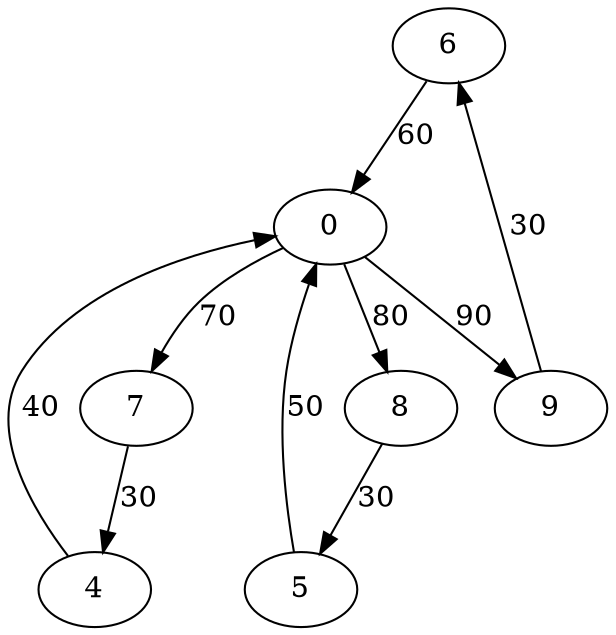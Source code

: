 digraph G {
	6->0[ label=60 ];
	8->5[ label=30 ];
	5->0[ label=50 ];
	7->4[ label=30 ];
	4->0[ label=40 ];
	0->8[ label=80 ];
	0->7[ label=70 ];
	0->9[ label=90 ];
	9->6[ label=30 ];
	0 [ label=0 ];
	4 [ label=4 ];
	5 [ label=5 ];
	6 [ label=6 ];
	7 [ label=7 ];
	8 [ label=8 ];
	9 [ label=9 ];

}
